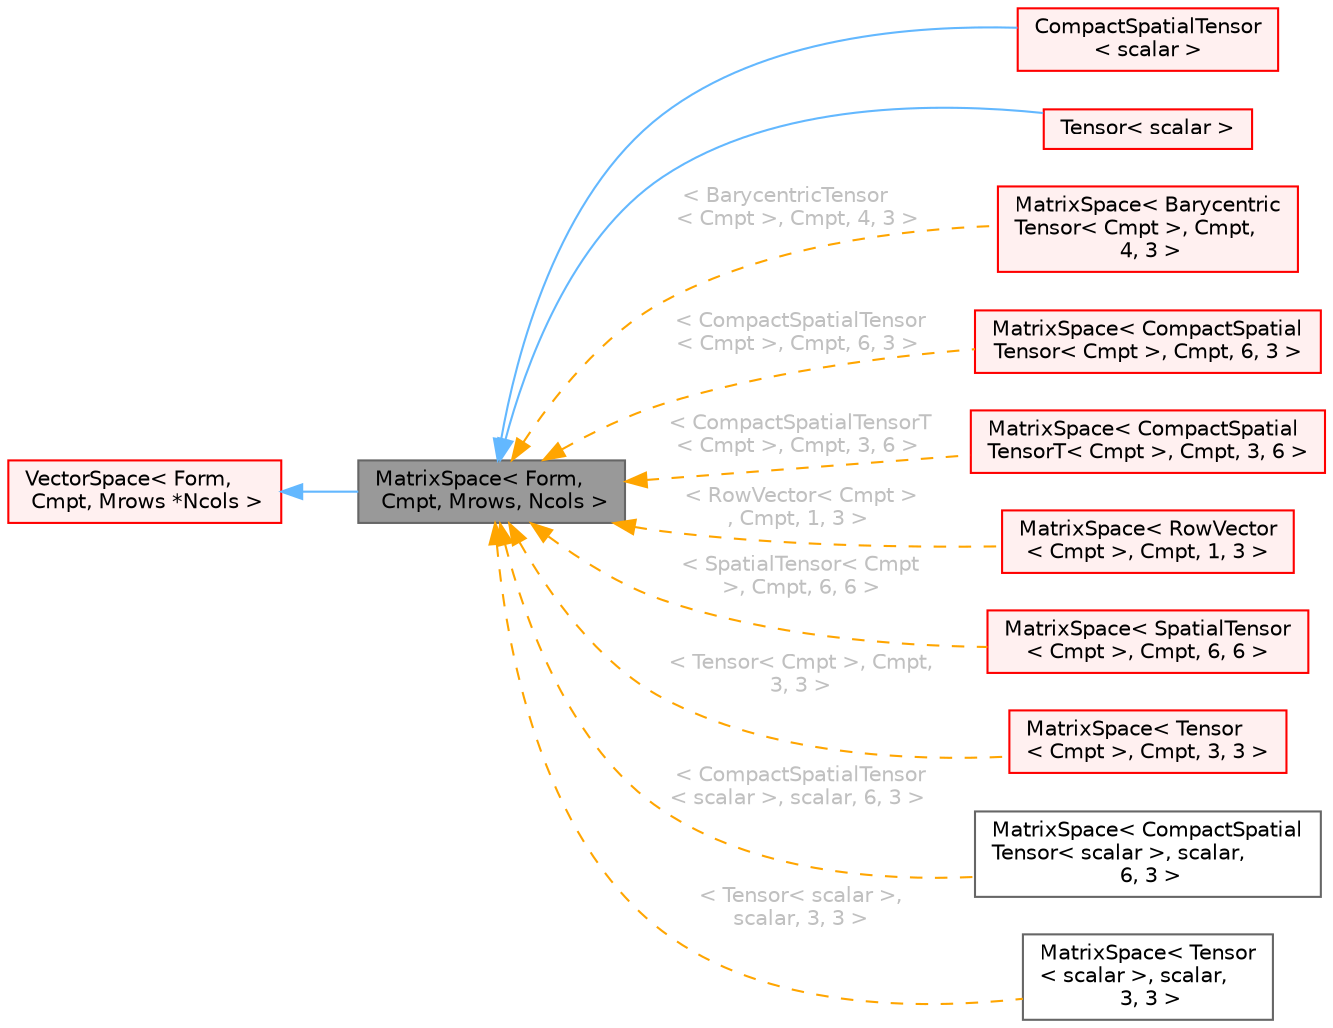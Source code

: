 digraph "MatrixSpace&lt; Form, Cmpt, Mrows, Ncols &gt;"
{
 // LATEX_PDF_SIZE
  bgcolor="transparent";
  edge [fontname=Helvetica,fontsize=10,labelfontname=Helvetica,labelfontsize=10];
  node [fontname=Helvetica,fontsize=10,shape=box,height=0.2,width=0.4];
  rankdir="LR";
  Node1 [id="Node000001",label="MatrixSpace\< Form,\l Cmpt, Mrows, Ncols \>",height=0.2,width=0.4,color="gray40", fillcolor="grey60", style="filled", fontcolor="black",tooltip="Templated matrix space."];
  Node2 -> Node1 [id="edge1_Node000001_Node000002",dir="back",color="steelblue1",style="solid",tooltip=" "];
  Node2 [id="Node000002",label="VectorSpace\< Form,\l Cmpt, Mrows *Ncols \>",height=0.2,width=0.4,color="red", fillcolor="#FFF0F0", style="filled",URL="$classFoam_1_1VectorSpace.html",tooltip=" "];
  Node1 -> Node4 [id="edge2_Node000001_Node000004",dir="back",color="steelblue1",style="solid",tooltip=" "];
  Node4 [id="Node000004",label="CompactSpatialTensor\l\< scalar \>",height=0.2,width=0.4,color="red", fillcolor="#FFF0F0", style="filled",URL="$classFoam_1_1CompactSpatialTensor.html",tooltip=" "];
  Node1 -> Node5 [id="edge3_Node000001_Node000005",dir="back",color="steelblue1",style="solid",tooltip=" "];
  Node5 [id="Node000005",label="Tensor\< scalar \>",height=0.2,width=0.4,color="red", fillcolor="#FFF0F0", style="filled",URL="$classFoam_1_1Tensor.html",tooltip=" "];
  Node1 -> Node6 [id="edge4_Node000001_Node000006",dir="back",color="orange",style="dashed",tooltip=" ",label=" \< BarycentricTensor\l\< Cmpt \>, Cmpt, 4, 3 \>",fontcolor="grey" ];
  Node6 [id="Node000006",label="MatrixSpace\< Barycentric\lTensor\< Cmpt \>, Cmpt,\l 4, 3 \>",height=0.2,width=0.4,color="red", fillcolor="#FFF0F0", style="filled",URL="$classFoam_1_1MatrixSpace.html",tooltip=" "];
  Node1 -> Node8 [id="edge5_Node000001_Node000008",dir="back",color="orange",style="dashed",tooltip=" ",label=" \< CompactSpatialTensor\l\< Cmpt \>, Cmpt, 6, 3 \>",fontcolor="grey" ];
  Node8 [id="Node000008",label="MatrixSpace\< CompactSpatial\lTensor\< Cmpt \>, Cmpt, 6, 3 \>",height=0.2,width=0.4,color="red", fillcolor="#FFF0F0", style="filled",URL="$classFoam_1_1MatrixSpace.html",tooltip=" "];
  Node1 -> Node10 [id="edge6_Node000001_Node000010",dir="back",color="orange",style="dashed",tooltip=" ",label=" \< CompactSpatialTensorT\l\< Cmpt \>, Cmpt, 3, 6 \>",fontcolor="grey" ];
  Node10 [id="Node000010",label="MatrixSpace\< CompactSpatial\lTensorT\< Cmpt \>, Cmpt, 3, 6 \>",height=0.2,width=0.4,color="red", fillcolor="#FFF0F0", style="filled",URL="$classFoam_1_1MatrixSpace.html",tooltip=" "];
  Node1 -> Node12 [id="edge7_Node000001_Node000012",dir="back",color="orange",style="dashed",tooltip=" ",label=" \< RowVector\< Cmpt \>\l, Cmpt, 1, 3 \>",fontcolor="grey" ];
  Node12 [id="Node000012",label="MatrixSpace\< RowVector\l\< Cmpt \>, Cmpt, 1, 3 \>",height=0.2,width=0.4,color="red", fillcolor="#FFF0F0", style="filled",URL="$classFoam_1_1MatrixSpace.html",tooltip=" "];
  Node1 -> Node14 [id="edge8_Node000001_Node000014",dir="back",color="orange",style="dashed",tooltip=" ",label=" \< SpatialTensor\< Cmpt\l \>, Cmpt, 6, 6 \>",fontcolor="grey" ];
  Node14 [id="Node000014",label="MatrixSpace\< SpatialTensor\l\< Cmpt \>, Cmpt, 6, 6 \>",height=0.2,width=0.4,color="red", fillcolor="#FFF0F0", style="filled",URL="$classFoam_1_1MatrixSpace.html",tooltip=" "];
  Node1 -> Node16 [id="edge9_Node000001_Node000016",dir="back",color="orange",style="dashed",tooltip=" ",label=" \< Tensor\< Cmpt \>, Cmpt,\l 3, 3 \>",fontcolor="grey" ];
  Node16 [id="Node000016",label="MatrixSpace\< Tensor\l\< Cmpt \>, Cmpt, 3, 3 \>",height=0.2,width=0.4,color="red", fillcolor="#FFF0F0", style="filled",URL="$classFoam_1_1MatrixSpace.html",tooltip=" "];
  Node1 -> Node18 [id="edge10_Node000001_Node000018",dir="back",color="orange",style="dashed",tooltip=" ",label=" \< CompactSpatialTensor\l\< scalar \>, scalar, 6, 3 \>",fontcolor="grey" ];
  Node18 [id="Node000018",label="MatrixSpace\< CompactSpatial\lTensor\< scalar \>, scalar,\l 6, 3 \>",height=0.2,width=0.4,color="gray40", fillcolor="white", style="filled",URL="$classFoam_1_1MatrixSpace.html",tooltip=" "];
  Node1 -> Node19 [id="edge11_Node000001_Node000019",dir="back",color="orange",style="dashed",tooltip=" ",label=" \< Tensor\< scalar \>,\l scalar, 3, 3 \>",fontcolor="grey" ];
  Node19 [id="Node000019",label="MatrixSpace\< Tensor\l\< scalar \>, scalar,\l 3, 3 \>",height=0.2,width=0.4,color="gray40", fillcolor="white", style="filled",URL="$classFoam_1_1MatrixSpace.html",tooltip=" "];
}

